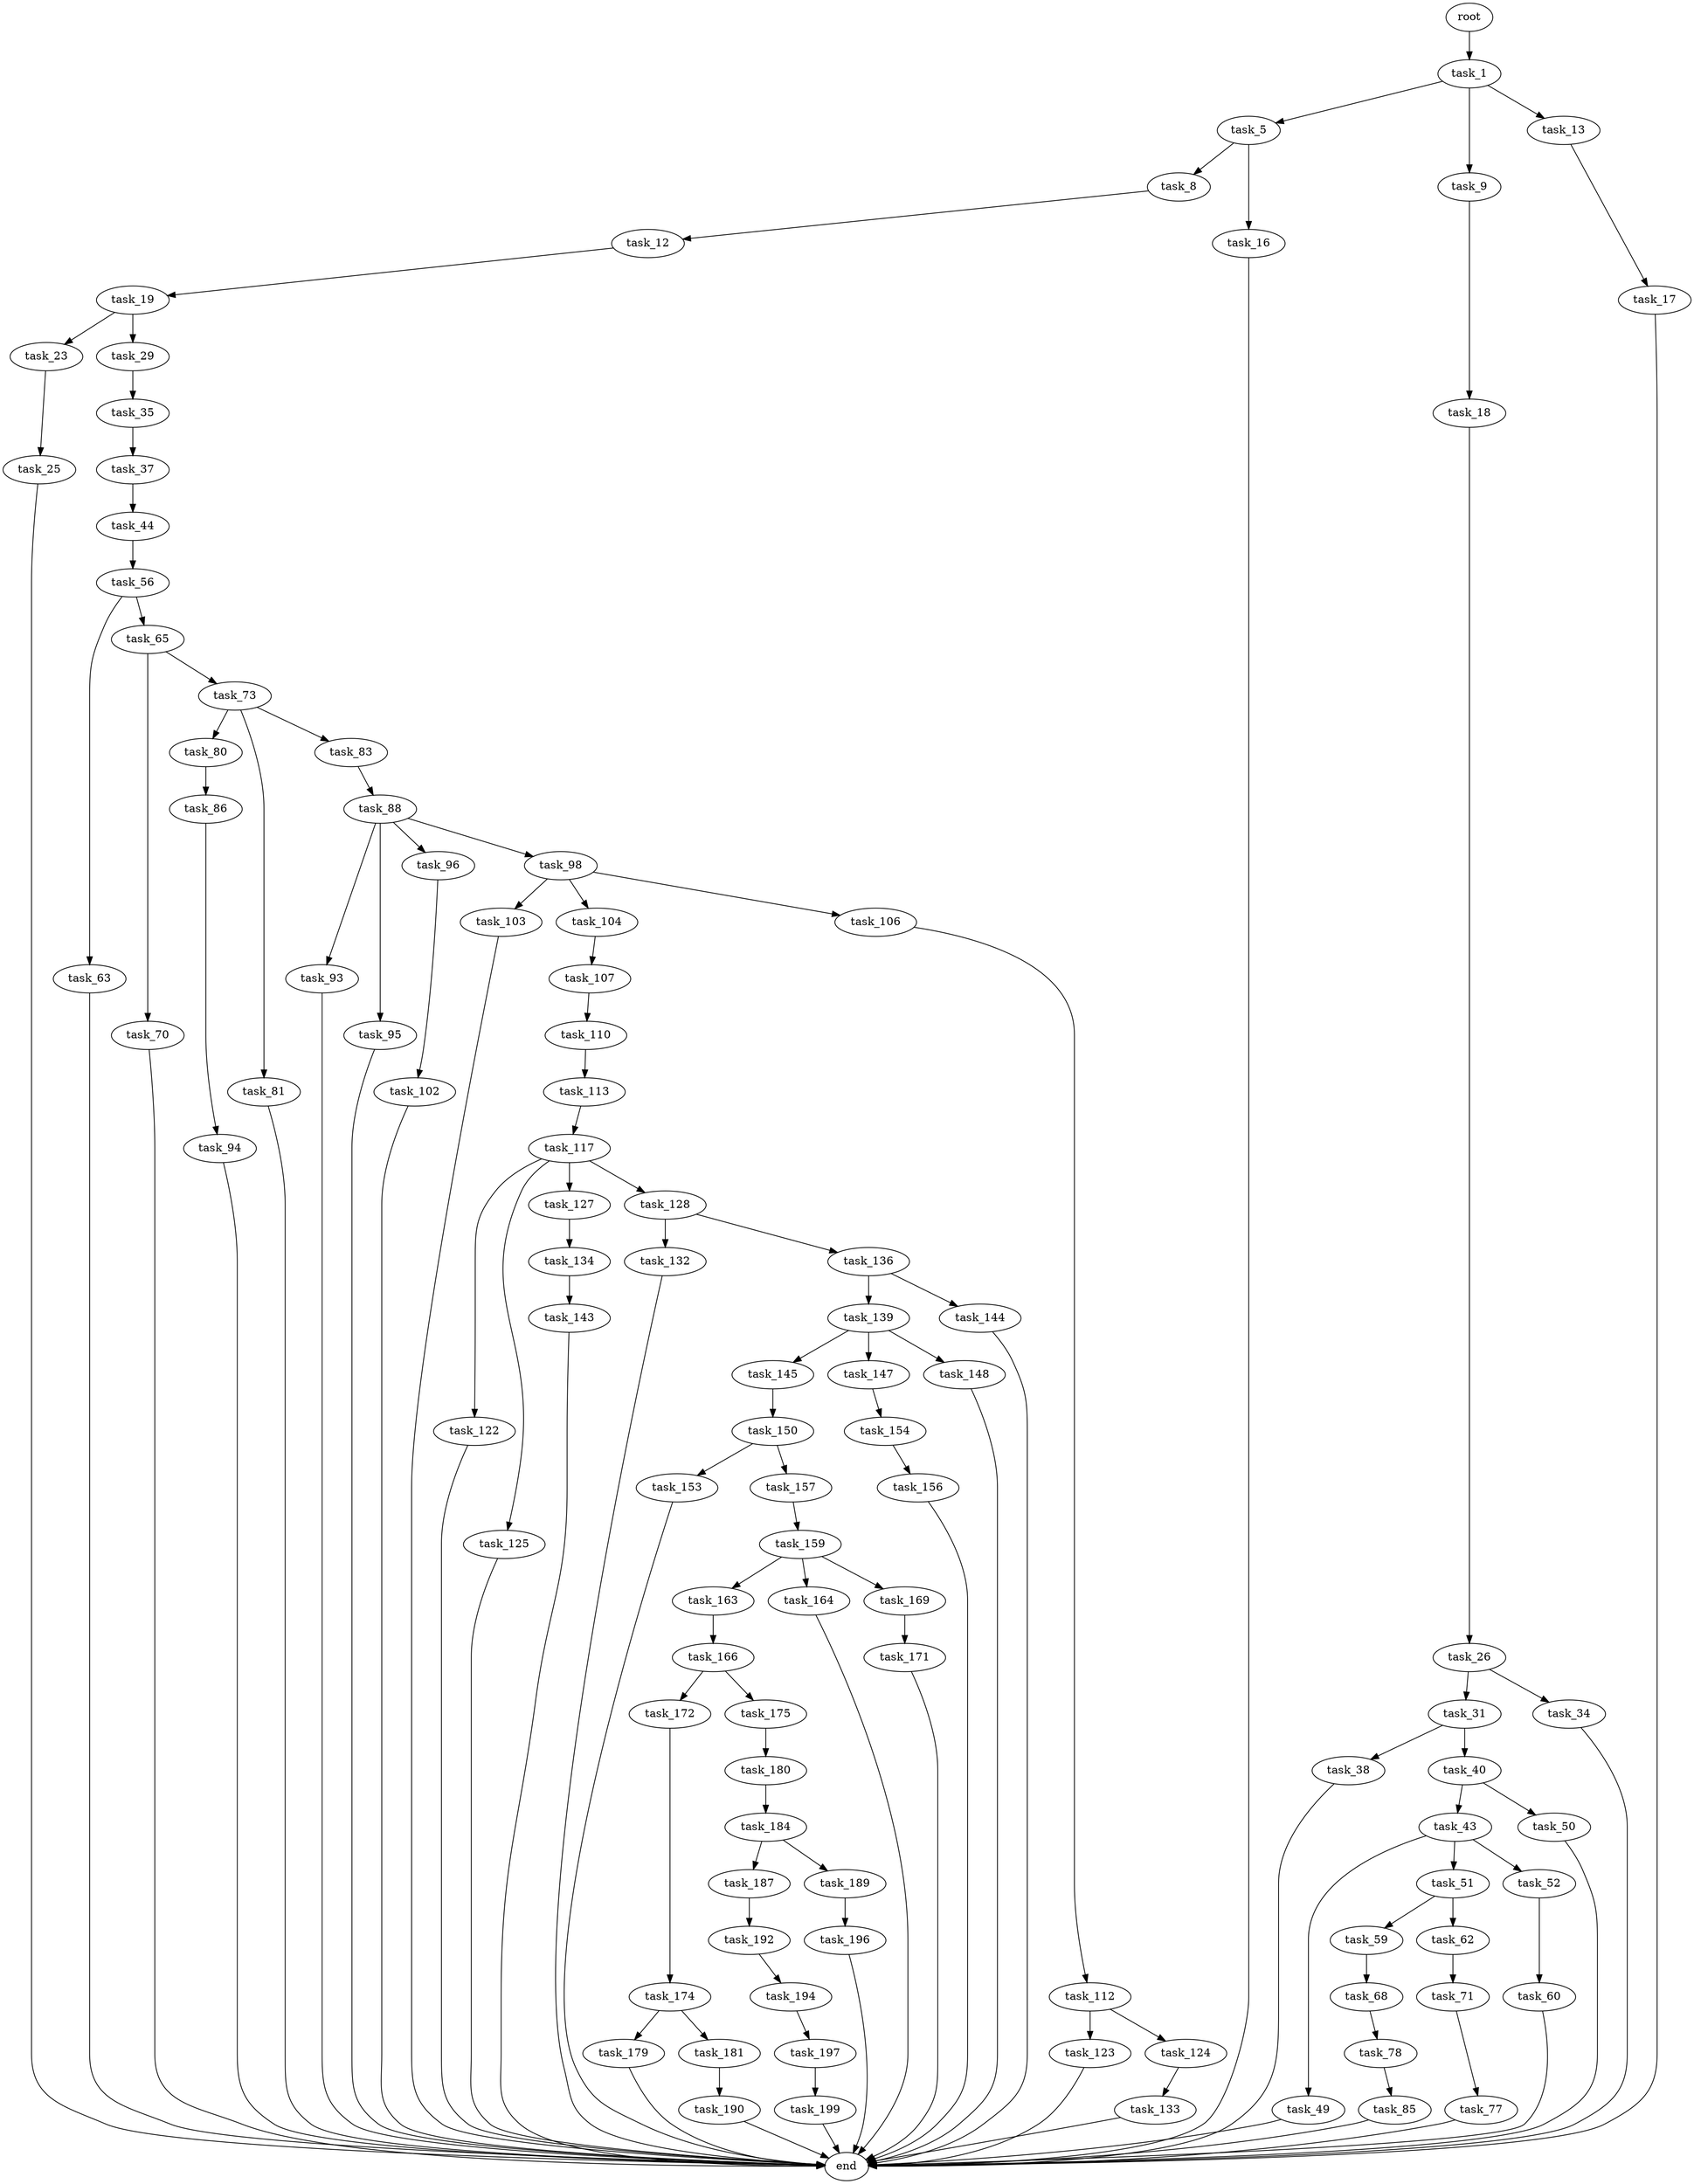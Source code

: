 digraph G {
  root [size="0.000000"];
  task_1 [size="782757789696.000000"];
  task_5 [size="8434927525.000000"];
  task_8 [size="18051505086.000000"];
  task_9 [size="140847111165.000000"];
  task_12 [size="1646726340.000000"];
  task_13 [size="28991029248.000000"];
  task_16 [size="29758718405.000000"];
  task_17 [size="1073741824000.000000"];
  task_18 [size="709133243005.000000"];
  task_19 [size="943257980532.000000"];
  task_23 [size="611327660757.000000"];
  task_25 [size="352158628541.000000"];
  task_26 [size="12069122360.000000"];
  task_29 [size="231928233984.000000"];
  task_31 [size="549755813888.000000"];
  task_34 [size="44706091506.000000"];
  task_35 [size="549755813888.000000"];
  task_37 [size="2010532298.000000"];
  task_38 [size="9505268304.000000"];
  task_40 [size="9069712624.000000"];
  task_43 [size="549755813888.000000"];
  task_44 [size="17963723433.000000"];
  task_49 [size="68719476736.000000"];
  task_50 [size="13319835290.000000"];
  task_51 [size="21857476165.000000"];
  task_52 [size="15638682395.000000"];
  task_56 [size="549755813888.000000"];
  task_59 [size="570643140284.000000"];
  task_60 [size="2169126555.000000"];
  task_62 [size="33367394089.000000"];
  task_63 [size="8589934592.000000"];
  task_65 [size="1163822977.000000"];
  task_68 [size="782757789696.000000"];
  task_70 [size="782757789696.000000"];
  task_71 [size="831728670165.000000"];
  task_73 [size="231928233984.000000"];
  task_77 [size="72347472886.000000"];
  task_78 [size="231928233984.000000"];
  task_80 [size="8589934592.000000"];
  task_81 [size="136601914447.000000"];
  task_83 [size="97010646055.000000"];
  task_85 [size="25112401312.000000"];
  task_86 [size="6331515494.000000"];
  task_88 [size="699758038004.000000"];
  task_93 [size="105163846463.000000"];
  task_94 [size="218180149618.000000"];
  task_95 [size="6615579245.000000"];
  task_96 [size="113868167874.000000"];
  task_98 [size="10048132229.000000"];
  task_102 [size="2089071493.000000"];
  task_103 [size="10608169119.000000"];
  task_104 [size="5422712575.000000"];
  task_106 [size="1402037941.000000"];
  task_107 [size="803147021717.000000"];
  task_110 [size="8116473851.000000"];
  task_112 [size="134217728000.000000"];
  task_113 [size="3447483890.000000"];
  task_117 [size="594734935679.000000"];
  task_122 [size="68186994248.000000"];
  task_123 [size="37515242947.000000"];
  task_124 [size="1073741824000.000000"];
  task_125 [size="1073741824000.000000"];
  task_127 [size="291288525717.000000"];
  task_128 [size="546312824019.000000"];
  task_132 [size="33778058801.000000"];
  task_133 [size="1073741824000.000000"];
  task_134 [size="28991029248.000000"];
  task_136 [size="782757789696.000000"];
  task_139 [size="319923699106.000000"];
  task_143 [size="134217728000.000000"];
  task_144 [size="23368637329.000000"];
  task_145 [size="31187369931.000000"];
  task_147 [size="307604905047.000000"];
  task_148 [size="28991029248.000000"];
  task_150 [size="9655181430.000000"];
  task_153 [size="16481088952.000000"];
  task_154 [size="47909803100.000000"];
  task_156 [size="653858967485.000000"];
  task_157 [size="8352346450.000000"];
  task_159 [size="13260914217.000000"];
  task_163 [size="549755813888.000000"];
  task_164 [size="733522737333.000000"];
  task_166 [size="8589934592.000000"];
  task_169 [size="39013945822.000000"];
  task_171 [size="1073741824000.000000"];
  task_172 [size="574514109228.000000"];
  task_174 [size="16478209549.000000"];
  task_175 [size="357785904862.000000"];
  task_179 [size="1073741824000.000000"];
  task_180 [size="6837195995.000000"];
  task_181 [size="499255091.000000"];
  task_184 [size="7429450444.000000"];
  task_187 [size="8589934592.000000"];
  task_189 [size="951732106782.000000"];
  task_190 [size="39733844858.000000"];
  task_192 [size="28991029248.000000"];
  task_194 [size="68719476736.000000"];
  task_196 [size="42344051664.000000"];
  task_197 [size="134217728000.000000"];
  task_199 [size="591019566033.000000"];
  end [size="0.000000"];

  root -> task_1 [size="1.000000"];
  task_1 -> task_5 [size="679477248.000000"];
  task_1 -> task_9 [size="679477248.000000"];
  task_1 -> task_13 [size="679477248.000000"];
  task_5 -> task_8 [size="301989888.000000"];
  task_5 -> task_16 [size="301989888.000000"];
  task_8 -> task_12 [size="411041792.000000"];
  task_9 -> task_18 [size="134217728.000000"];
  task_12 -> task_19 [size="33554432.000000"];
  task_13 -> task_17 [size="75497472.000000"];
  task_16 -> end [size="1.000000"];
  task_17 -> end [size="1.000000"];
  task_18 -> task_26 [size="838860800.000000"];
  task_19 -> task_23 [size="679477248.000000"];
  task_19 -> task_29 [size="679477248.000000"];
  task_23 -> task_25 [size="411041792.000000"];
  task_25 -> end [size="1.000000"];
  task_26 -> task_31 [size="209715200.000000"];
  task_26 -> task_34 [size="209715200.000000"];
  task_29 -> task_35 [size="301989888.000000"];
  task_31 -> task_38 [size="536870912.000000"];
  task_31 -> task_40 [size="536870912.000000"];
  task_34 -> end [size="1.000000"];
  task_35 -> task_37 [size="536870912.000000"];
  task_37 -> task_44 [size="33554432.000000"];
  task_38 -> end [size="1.000000"];
  task_40 -> task_43 [size="301989888.000000"];
  task_40 -> task_50 [size="301989888.000000"];
  task_43 -> task_49 [size="536870912.000000"];
  task_43 -> task_51 [size="536870912.000000"];
  task_43 -> task_52 [size="536870912.000000"];
  task_44 -> task_56 [size="301989888.000000"];
  task_49 -> end [size="1.000000"];
  task_50 -> end [size="1.000000"];
  task_51 -> task_59 [size="838860800.000000"];
  task_51 -> task_62 [size="838860800.000000"];
  task_52 -> task_60 [size="411041792.000000"];
  task_56 -> task_63 [size="536870912.000000"];
  task_56 -> task_65 [size="536870912.000000"];
  task_59 -> task_68 [size="411041792.000000"];
  task_60 -> end [size="1.000000"];
  task_62 -> task_71 [size="536870912.000000"];
  task_63 -> end [size="1.000000"];
  task_65 -> task_70 [size="33554432.000000"];
  task_65 -> task_73 [size="33554432.000000"];
  task_68 -> task_78 [size="679477248.000000"];
  task_70 -> end [size="1.000000"];
  task_71 -> task_77 [size="536870912.000000"];
  task_73 -> task_80 [size="301989888.000000"];
  task_73 -> task_81 [size="301989888.000000"];
  task_73 -> task_83 [size="301989888.000000"];
  task_77 -> end [size="1.000000"];
  task_78 -> task_85 [size="301989888.000000"];
  task_80 -> task_86 [size="33554432.000000"];
  task_81 -> end [size="1.000000"];
  task_83 -> task_88 [size="134217728.000000"];
  task_85 -> end [size="1.000000"];
  task_86 -> task_94 [size="301989888.000000"];
  task_88 -> task_93 [size="536870912.000000"];
  task_88 -> task_95 [size="536870912.000000"];
  task_88 -> task_96 [size="536870912.000000"];
  task_88 -> task_98 [size="536870912.000000"];
  task_93 -> end [size="1.000000"];
  task_94 -> end [size="1.000000"];
  task_95 -> end [size="1.000000"];
  task_96 -> task_102 [size="134217728.000000"];
  task_98 -> task_103 [size="301989888.000000"];
  task_98 -> task_104 [size="301989888.000000"];
  task_98 -> task_106 [size="301989888.000000"];
  task_102 -> end [size="1.000000"];
  task_103 -> end [size="1.000000"];
  task_104 -> task_107 [size="209715200.000000"];
  task_106 -> task_112 [size="75497472.000000"];
  task_107 -> task_110 [size="536870912.000000"];
  task_110 -> task_113 [size="209715200.000000"];
  task_112 -> task_123 [size="209715200.000000"];
  task_112 -> task_124 [size="209715200.000000"];
  task_113 -> task_117 [size="75497472.000000"];
  task_117 -> task_122 [size="411041792.000000"];
  task_117 -> task_125 [size="411041792.000000"];
  task_117 -> task_127 [size="411041792.000000"];
  task_117 -> task_128 [size="411041792.000000"];
  task_122 -> end [size="1.000000"];
  task_123 -> end [size="1.000000"];
  task_124 -> task_133 [size="838860800.000000"];
  task_125 -> end [size="1.000000"];
  task_127 -> task_134 [size="301989888.000000"];
  task_128 -> task_132 [size="411041792.000000"];
  task_128 -> task_136 [size="411041792.000000"];
  task_132 -> end [size="1.000000"];
  task_133 -> end [size="1.000000"];
  task_134 -> task_143 [size="75497472.000000"];
  task_136 -> task_139 [size="679477248.000000"];
  task_136 -> task_144 [size="679477248.000000"];
  task_139 -> task_145 [size="209715200.000000"];
  task_139 -> task_147 [size="209715200.000000"];
  task_139 -> task_148 [size="209715200.000000"];
  task_143 -> end [size="1.000000"];
  task_144 -> end [size="1.000000"];
  task_145 -> task_150 [size="536870912.000000"];
  task_147 -> task_154 [size="209715200.000000"];
  task_148 -> end [size="1.000000"];
  task_150 -> task_153 [size="411041792.000000"];
  task_150 -> task_157 [size="411041792.000000"];
  task_153 -> end [size="1.000000"];
  task_154 -> task_156 [size="134217728.000000"];
  task_156 -> end [size="1.000000"];
  task_157 -> task_159 [size="134217728.000000"];
  task_159 -> task_163 [size="411041792.000000"];
  task_159 -> task_164 [size="411041792.000000"];
  task_159 -> task_169 [size="411041792.000000"];
  task_163 -> task_166 [size="536870912.000000"];
  task_164 -> end [size="1.000000"];
  task_166 -> task_172 [size="33554432.000000"];
  task_166 -> task_175 [size="33554432.000000"];
  task_169 -> task_171 [size="679477248.000000"];
  task_171 -> end [size="1.000000"];
  task_172 -> task_174 [size="838860800.000000"];
  task_174 -> task_179 [size="679477248.000000"];
  task_174 -> task_181 [size="679477248.000000"];
  task_175 -> task_180 [size="411041792.000000"];
  task_179 -> end [size="1.000000"];
  task_180 -> task_184 [size="134217728.000000"];
  task_181 -> task_190 [size="33554432.000000"];
  task_184 -> task_187 [size="33554432.000000"];
  task_184 -> task_189 [size="33554432.000000"];
  task_187 -> task_192 [size="33554432.000000"];
  task_189 -> task_196 [size="838860800.000000"];
  task_190 -> end [size="1.000000"];
  task_192 -> task_194 [size="75497472.000000"];
  task_194 -> task_197 [size="134217728.000000"];
  task_196 -> end [size="1.000000"];
  task_197 -> task_199 [size="209715200.000000"];
  task_199 -> end [size="1.000000"];
}
